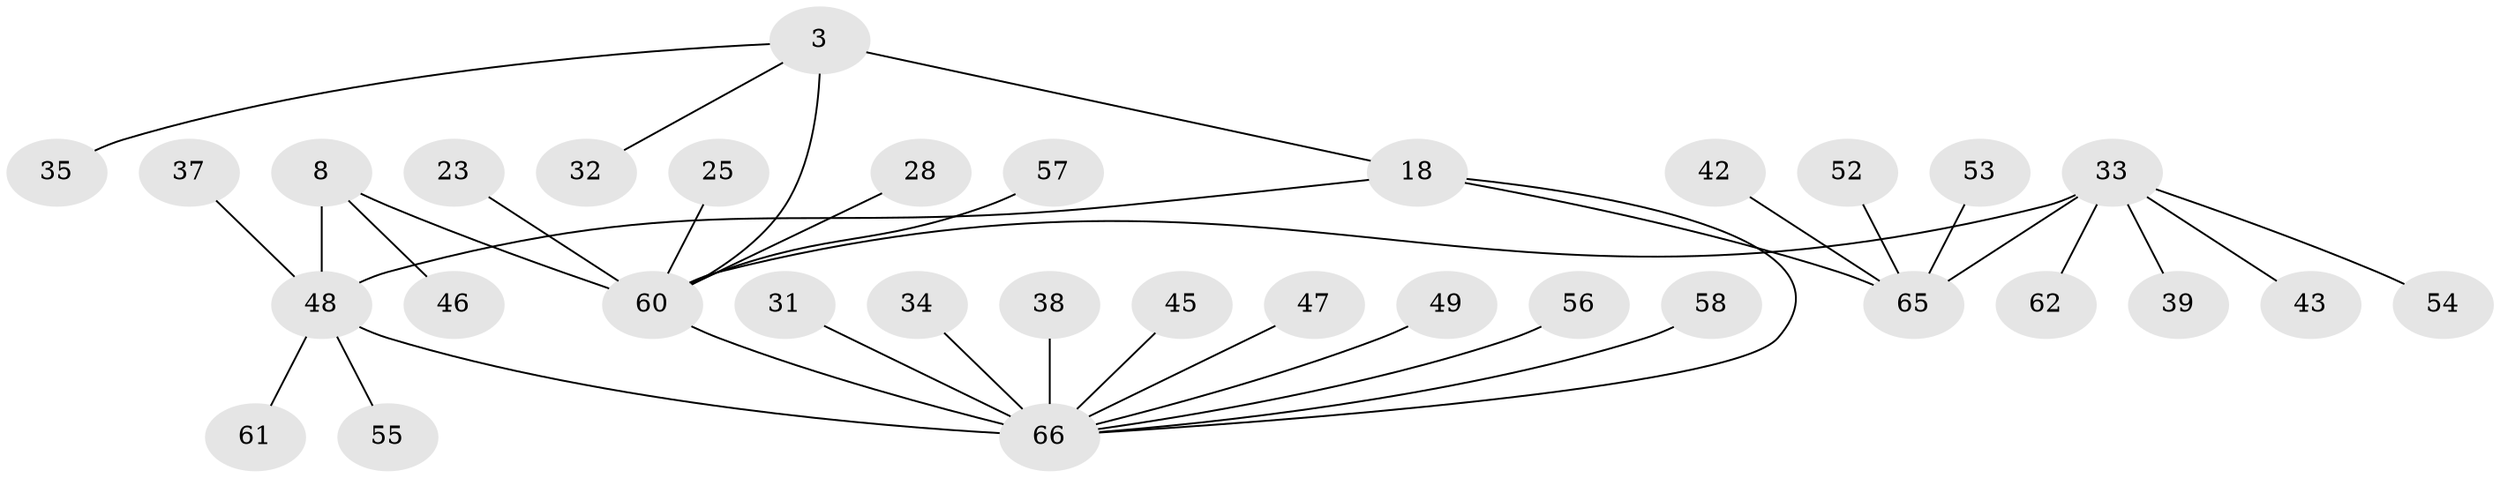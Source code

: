 // original degree distribution, {7: 0.030303030303030304, 4: 0.045454545454545456, 5: 0.030303030303030304, 6: 0.045454545454545456, 2: 0.22727272727272727, 8: 0.015151515151515152, 12: 0.015151515151515152, 10: 0.015151515151515152, 3: 0.06060606060606061, 1: 0.5151515151515151}
// Generated by graph-tools (version 1.1) at 2025/57/03/04/25 21:57:25]
// undirected, 33 vertices, 36 edges
graph export_dot {
graph [start="1"]
  node [color=gray90,style=filled];
  3 [super="+2"];
  8 [super="+7"];
  18 [super="+6"];
  23;
  25;
  28;
  31;
  32;
  33 [super="+15"];
  34;
  35;
  37;
  38 [super="+27"];
  39 [super="+26"];
  42;
  43;
  45;
  46 [super="+36"];
  47 [super="+40"];
  48 [super="+9"];
  49;
  52 [super="+20"];
  53;
  54 [super="+21"];
  55;
  56;
  57;
  58;
  60 [super="+50+13+1"];
  61 [super="+44"];
  62 [super="+51"];
  65 [super="+63+5+29"];
  66 [super="+64+11"];
  3 -- 18 [weight=2];
  3 -- 35;
  3 -- 32;
  3 -- 60 [weight=3];
  8 -- 46;
  8 -- 60 [weight=2];
  8 -- 48 [weight=2];
  18 -- 66;
  18 -- 65 [weight=2];
  18 -- 48;
  23 -- 60;
  25 -- 60;
  28 -- 60;
  31 -- 66;
  33 -- 65;
  33 -- 54;
  33 -- 39;
  33 -- 43;
  33 -- 60 [weight=2];
  33 -- 62;
  34 -- 66;
  37 -- 48;
  38 -- 66;
  42 -- 65;
  45 -- 66;
  47 -- 66;
  48 -- 66;
  48 -- 55;
  48 -- 61;
  49 -- 66;
  52 -- 65;
  53 -- 65;
  56 -- 66;
  57 -- 60 [weight=2];
  58 -- 66;
  60 -- 66 [weight=3];
}
